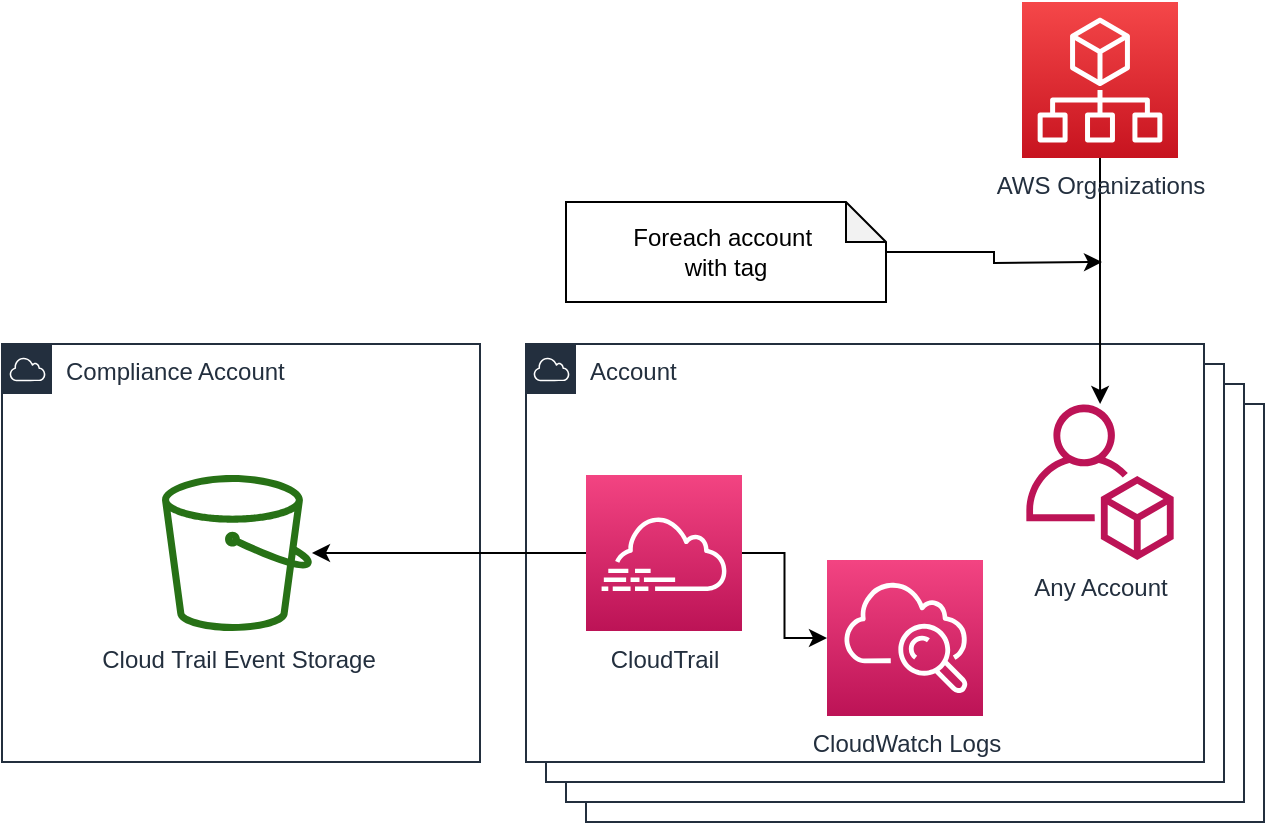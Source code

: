 <mxfile version="12.4.2" type="device" pages="1"><diagram id="YxeRRI7OYOyXLuMw0ghk" name="Page-1"><mxGraphModel dx="1013" dy="784" grid="1" gridSize="10" guides="1" tooltips="1" connect="1" arrows="1" fold="1" page="1" pageScale="1" pageWidth="827" pageHeight="1169" math="0" shadow="0"><root><mxCell id="0"/><mxCell id="1" parent="0"/><mxCell id="pNwFo2h7Ff0MkbPjzWOB-3" value="Account" style="points=[[0,0],[0.25,0],[0.5,0],[0.75,0],[1,0],[1,0.25],[1,0.5],[1,0.75],[1,1],[0.75,1],[0.5,1],[0.25,1],[0,1],[0,0.75],[0,0.5],[0,0.25]];outlineConnect=0;gradientColor=none;html=1;whiteSpace=wrap;fontSize=12;fontStyle=0;shape=mxgraph.aws4.group;grIcon=mxgraph.aws4.group_aws_cloud;strokeColor=#232F3E;fillColor=#ffffff;verticalAlign=top;align=left;spacingLeft=30;fontColor=#232F3E;dashed=0;" parent="1" vertex="1"><mxGeometry x="452" y="231" width="339" height="209" as="geometry"/></mxCell><mxCell id="pNwFo2h7Ff0MkbPjzWOB-4" value="Account" style="points=[[0,0],[0.25,0],[0.5,0],[0.75,0],[1,0],[1,0.25],[1,0.5],[1,0.75],[1,1],[0.75,1],[0.5,1],[0.25,1],[0,1],[0,0.75],[0,0.5],[0,0.25]];outlineConnect=0;gradientColor=none;html=1;whiteSpace=wrap;fontSize=12;fontStyle=0;shape=mxgraph.aws4.group;grIcon=mxgraph.aws4.group_aws_cloud;strokeColor=#232F3E;fillColor=#ffffff;verticalAlign=top;align=left;spacingLeft=30;fontColor=#232F3E;dashed=0;" parent="1" vertex="1"><mxGeometry x="442" y="221" width="339" height="209" as="geometry"/></mxCell><mxCell id="pNwFo2h7Ff0MkbPjzWOB-5" value="Account" style="points=[[0,0],[0.25,0],[0.5,0],[0.75,0],[1,0],[1,0.25],[1,0.5],[1,0.75],[1,1],[0.75,1],[0.5,1],[0.25,1],[0,1],[0,0.75],[0,0.5],[0,0.25]];outlineConnect=0;gradientColor=none;html=1;whiteSpace=wrap;fontSize=12;fontStyle=0;shape=mxgraph.aws4.group;grIcon=mxgraph.aws4.group_aws_cloud;strokeColor=#232F3E;fillColor=#ffffff;verticalAlign=top;align=left;spacingLeft=30;fontColor=#232F3E;dashed=0;" parent="1" vertex="1"><mxGeometry x="432" y="211" width="339" height="209" as="geometry"/></mxCell><mxCell id="pNwFo2h7Ff0MkbPjzWOB-6" value="Account" style="points=[[0,0],[0.25,0],[0.5,0],[0.75,0],[1,0],[1,0.25],[1,0.5],[1,0.75],[1,1],[0.75,1],[0.5,1],[0.25,1],[0,1],[0,0.75],[0,0.5],[0,0.25]];outlineConnect=0;gradientColor=none;html=1;whiteSpace=wrap;fontSize=12;fontStyle=0;shape=mxgraph.aws4.group;grIcon=mxgraph.aws4.group_aws_cloud;strokeColor=#232F3E;fillColor=#ffffff;verticalAlign=top;align=left;spacingLeft=30;fontColor=#232F3E;dashed=0;" parent="1" vertex="1"><mxGeometry x="422" y="201" width="339" height="209" as="geometry"/></mxCell><mxCell id="pNwFo2h7Ff0MkbPjzWOB-7" style="edgeStyle=orthogonalEdgeStyle;rounded=0;orthogonalLoop=1;jettySize=auto;html=1;" parent="1" source="pNwFo2h7Ff0MkbPjzWOB-8" edge="1"><mxGeometry relative="1" as="geometry"><mxPoint x="710" y="160" as="targetPoint"/></mxGeometry></mxCell><mxCell id="pNwFo2h7Ff0MkbPjzWOB-8" value="Foreach account&amp;nbsp;&lt;br&gt;with tag" style="shape=note;whiteSpace=wrap;html=1;backgroundOutline=1;darkOpacity=0.05;strokeColor=#000000;fillColor=#FFFFFF;size=20;" parent="1" vertex="1"><mxGeometry x="442" y="130" width="160" height="50" as="geometry"/></mxCell><mxCell id="pNwFo2h7Ff0MkbPjzWOB-25" style="edgeStyle=orthogonalEdgeStyle;rounded=0;orthogonalLoop=1;jettySize=auto;html=1;" parent="1" source="pNwFo2h7Ff0MkbPjzWOB-27" target="pNwFo2h7Ff0MkbPjzWOB-26" edge="1"><mxGeometry relative="1" as="geometry"><mxPoint x="358" y="296" as="sourcePoint"/></mxGeometry></mxCell><mxCell id="pNwFo2h7Ff0MkbPjzWOB-26" value="Any Account" style="outlineConnect=0;fontColor=#232F3E;gradientColor=none;fillColor=#BC1356;strokeColor=none;dashed=0;verticalLabelPosition=bottom;verticalAlign=top;align=center;html=1;fontSize=12;fontStyle=0;aspect=fixed;pointerEvents=1;shape=mxgraph.aws4.organizations_account;" parent="1" vertex="1"><mxGeometry x="672" y="231" width="74" height="78" as="geometry"/></mxCell><mxCell id="pNwFo2h7Ff0MkbPjzWOB-27" value="AWS Organizations&lt;br&gt;" style="outlineConnect=0;fontColor=#232F3E;gradientColor=#F54749;gradientDirection=north;fillColor=#C7131F;strokeColor=#ffffff;dashed=0;verticalLabelPosition=bottom;verticalAlign=top;align=center;html=1;fontSize=12;fontStyle=0;aspect=fixed;shape=mxgraph.aws4.resourceIcon;resIcon=mxgraph.aws4.organizations;" parent="1" vertex="1"><mxGeometry x="670" y="30" width="78" height="78" as="geometry"/></mxCell><mxCell id="wL66BRjU-t539ouB0HVK-13" value="Compliance Account" style="points=[[0,0],[0.25,0],[0.5,0],[0.75,0],[1,0],[1,0.25],[1,0.5],[1,0.75],[1,1],[0.75,1],[0.5,1],[0.25,1],[0,1],[0,0.75],[0,0.5],[0,0.25]];outlineConnect=0;gradientColor=none;html=1;whiteSpace=wrap;fontSize=12;fontStyle=0;shape=mxgraph.aws4.group;grIcon=mxgraph.aws4.group_aws_cloud;strokeColor=#232F3E;fillColor=#ffffff;verticalAlign=top;align=left;spacingLeft=30;fontColor=#232F3E;dashed=0;" vertex="1" parent="1"><mxGeometry x="160" y="201" width="239" height="209" as="geometry"/></mxCell><mxCell id="wL66BRjU-t539ouB0HVK-14" value="Cloud Trail Event Storage" style="outlineConnect=0;fontColor=#232F3E;gradientColor=none;fillColor=#277116;strokeColor=none;dashed=0;verticalLabelPosition=bottom;verticalAlign=top;align=center;html=1;fontSize=12;fontStyle=0;aspect=fixed;pointerEvents=1;shape=mxgraph.aws4.bucket;shadow=0;" vertex="1" parent="1"><mxGeometry x="240" y="266.5" width="75" height="78" as="geometry"/></mxCell><mxCell id="wL66BRjU-t539ouB0HVK-16" style="edgeStyle=orthogonalEdgeStyle;rounded=0;orthogonalLoop=1;jettySize=auto;html=1;" edge="1" parent="1" source="wL66BRjU-t539ouB0HVK-15" target="wL66BRjU-t539ouB0HVK-14"><mxGeometry relative="1" as="geometry"/></mxCell><mxCell id="wL66BRjU-t539ouB0HVK-18" style="edgeStyle=orthogonalEdgeStyle;rounded=0;orthogonalLoop=1;jettySize=auto;html=1;" edge="1" parent="1" source="wL66BRjU-t539ouB0HVK-15" target="wL66BRjU-t539ouB0HVK-17"><mxGeometry relative="1" as="geometry"/></mxCell><mxCell id="wL66BRjU-t539ouB0HVK-15" value="CloudTrail" style="outlineConnect=0;fontColor=#232F3E;gradientColor=#F34482;gradientDirection=north;fillColor=#BC1356;strokeColor=#ffffff;dashed=0;verticalLabelPosition=bottom;verticalAlign=top;align=center;html=1;fontSize=12;fontStyle=0;aspect=fixed;shape=mxgraph.aws4.resourceIcon;resIcon=mxgraph.aws4.cloudtrail;shadow=0;" vertex="1" parent="1"><mxGeometry x="452" y="266.5" width="78" height="78" as="geometry"/></mxCell><mxCell id="wL66BRjU-t539ouB0HVK-17" value="CloudWatch Logs" style="outlineConnect=0;fontColor=#232F3E;gradientColor=#F34482;gradientDirection=north;fillColor=#BC1356;strokeColor=#ffffff;dashed=0;verticalLabelPosition=bottom;verticalAlign=top;align=center;html=1;fontSize=12;fontStyle=0;aspect=fixed;shape=mxgraph.aws4.resourceIcon;resIcon=mxgraph.aws4.cloudwatch;shadow=0;" vertex="1" parent="1"><mxGeometry x="572.5" y="309" width="78" height="78" as="geometry"/></mxCell></root></mxGraphModel></diagram></mxfile>